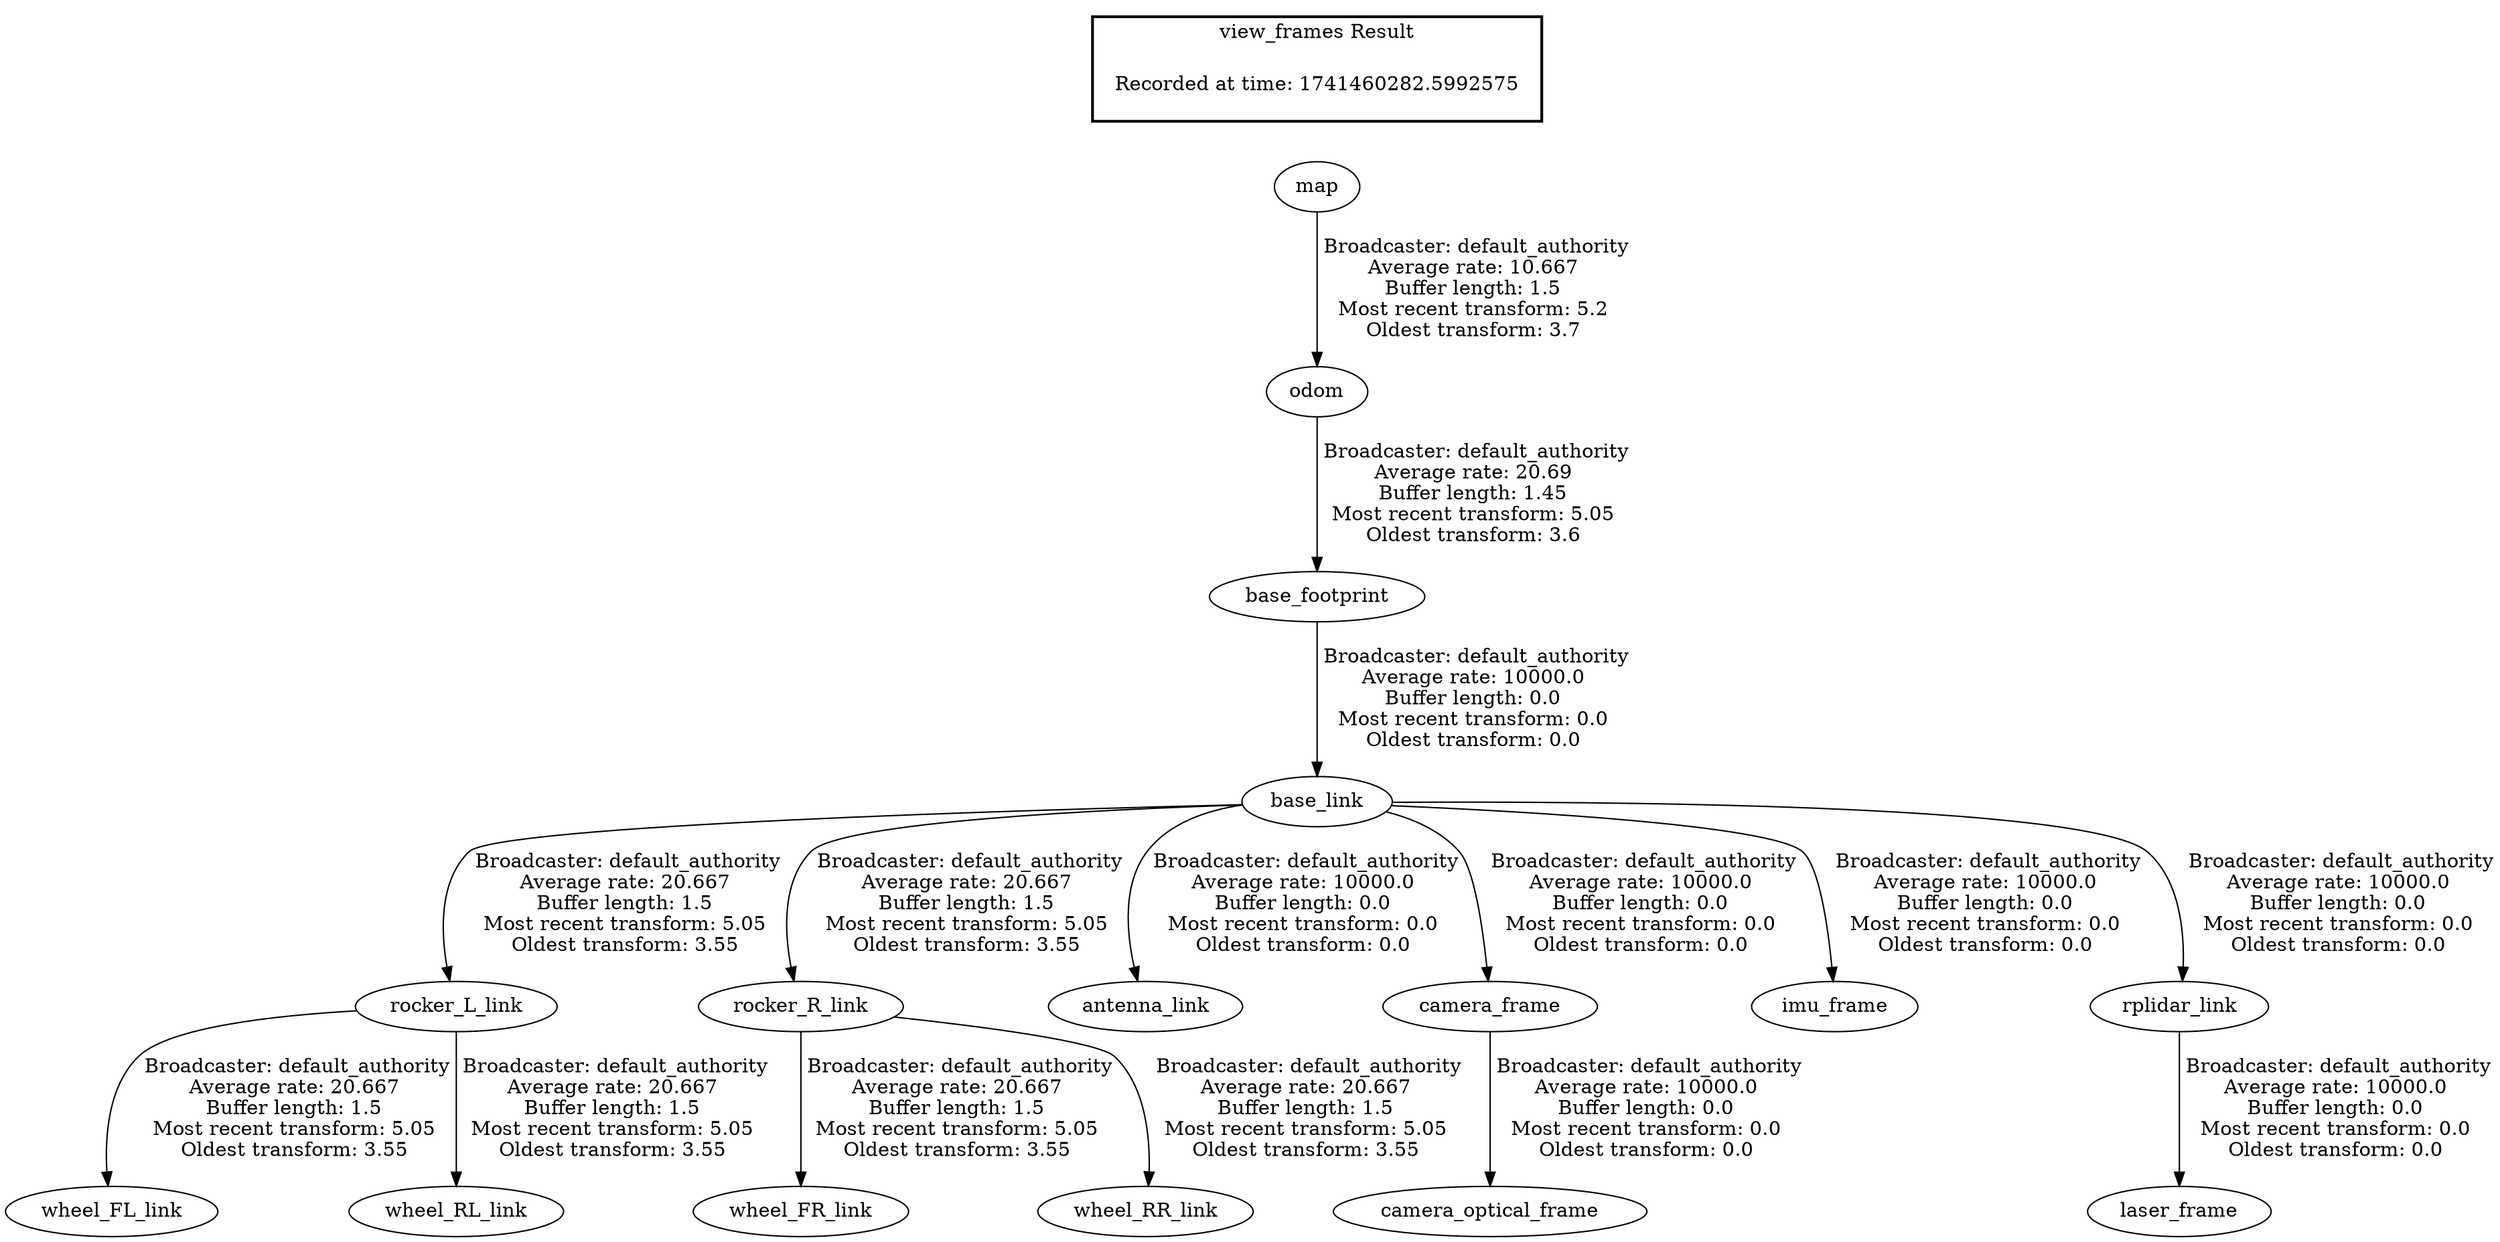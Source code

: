 digraph G {
"base_link" -> "rocker_L_link"[label=" Broadcaster: default_authority\nAverage rate: 20.667\nBuffer length: 1.5\nMost recent transform: 5.05\nOldest transform: 3.55\n"];
"base_footprint" -> "base_link"[label=" Broadcaster: default_authority\nAverage rate: 10000.0\nBuffer length: 0.0\nMost recent transform: 0.0\nOldest transform: 0.0\n"];
"base_link" -> "rocker_R_link"[label=" Broadcaster: default_authority\nAverage rate: 20.667\nBuffer length: 1.5\nMost recent transform: 5.05\nOldest transform: 3.55\n"];
"rocker_L_link" -> "wheel_FL_link"[label=" Broadcaster: default_authority\nAverage rate: 20.667\nBuffer length: 1.5\nMost recent transform: 5.05\nOldest transform: 3.55\n"];
"rocker_R_link" -> "wheel_FR_link"[label=" Broadcaster: default_authority\nAverage rate: 20.667\nBuffer length: 1.5\nMost recent transform: 5.05\nOldest transform: 3.55\n"];
"rocker_L_link" -> "wheel_RL_link"[label=" Broadcaster: default_authority\nAverage rate: 20.667\nBuffer length: 1.5\nMost recent transform: 5.05\nOldest transform: 3.55\n"];
"rocker_R_link" -> "wheel_RR_link"[label=" Broadcaster: default_authority\nAverage rate: 20.667\nBuffer length: 1.5\nMost recent transform: 5.05\nOldest transform: 3.55\n"];
"base_link" -> "antenna_link"[label=" Broadcaster: default_authority\nAverage rate: 10000.0\nBuffer length: 0.0\nMost recent transform: 0.0\nOldest transform: 0.0\n"];
"odom" -> "base_footprint"[label=" Broadcaster: default_authority\nAverage rate: 20.69\nBuffer length: 1.45\nMost recent transform: 5.05\nOldest transform: 3.6\n"];
"base_link" -> "camera_frame"[label=" Broadcaster: default_authority\nAverage rate: 10000.0\nBuffer length: 0.0\nMost recent transform: 0.0\nOldest transform: 0.0\n"];
"camera_frame" -> "camera_optical_frame"[label=" Broadcaster: default_authority\nAverage rate: 10000.0\nBuffer length: 0.0\nMost recent transform: 0.0\nOldest transform: 0.0\n"];
"base_link" -> "imu_frame"[label=" Broadcaster: default_authority\nAverage rate: 10000.0\nBuffer length: 0.0\nMost recent transform: 0.0\nOldest transform: 0.0\n"];
"rplidar_link" -> "laser_frame"[label=" Broadcaster: default_authority\nAverage rate: 10000.0\nBuffer length: 0.0\nMost recent transform: 0.0\nOldest transform: 0.0\n"];
"base_link" -> "rplidar_link"[label=" Broadcaster: default_authority\nAverage rate: 10000.0\nBuffer length: 0.0\nMost recent transform: 0.0\nOldest transform: 0.0\n"];
"map" -> "odom"[label=" Broadcaster: default_authority\nAverage rate: 10.667\nBuffer length: 1.5\nMost recent transform: 5.2\nOldest transform: 3.7\n"];
edge [style=invis];
 subgraph cluster_legend { style=bold; color=black; label ="view_frames Result";
"Recorded at time: 1741460282.5992575"[ shape=plaintext ] ;
}->"map";
}